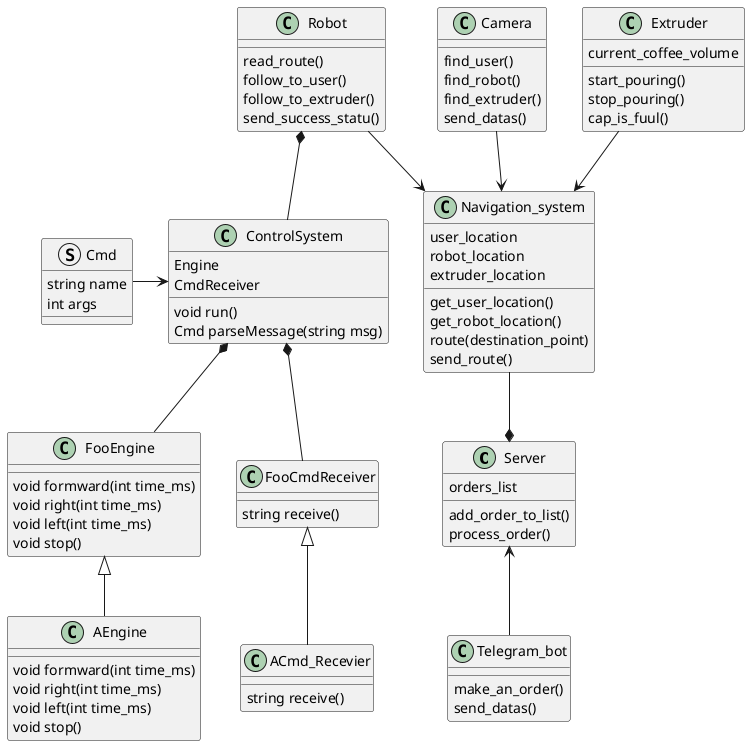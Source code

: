 @startuml Class_diagram

class Server{
  orders_list
  add_order_to_list()
  process_order()
}

class Camera{
  find_user()
  find_robot()
  find_extruder()
  send_datas()
} 

class Telegram_bot{
  make_an_order()
  send_datas()
}

class Navigation_system{
  user_location
  robot_location
  extruder_location
  get_user_location()
  get_robot_location()
  route(destination_point)
  send_route()
}

class Robot{
  read_route()
  follow_to_user()
  follow_to_extruder()
  send_success_statu()
}



class Extruder{
  сurrent_coffee_volume
  start_pouring()
  stop_pouring()
  cap_is_fuul()
}

' class Motor{
'   start()
'   move_forward(distance)
'   turn_right(degree)
'   turn_left(degree)
'   move_back(distance)
'   stop()
' }

class ControlSystem{
  Engine
  CmdReceiver
  void run()
  Cmd parseMessage(string msg)
}

class AEngine{
  void formward(int time_ms)
  void right(int time_ms)
  void left(int time_ms)
  void stop()
}

class ACmd_Recevier{
  string receive()
}

class FooEngine{
  ' Будет выводить на экран имя метода и задерживать поток на time_ms
  void formward(int time_ms)
  void right(int time_ms)
  void left(int time_ms)
  void stop()
}

class FooCmdReceiver{
  'при вызове метода, receive будет получать пользователя команду с экрана и возвращать ее в виде строки
  string receive()
}

struct Cmd{
  string name
  int args
}

Server <-- Telegram_bot
Camera --> Navigation_system
Robot --> Navigation_system
Extruder --> Navigation_system
Navigation_system --* Server

FooEngine <|-- AEngine
FooCmdReceiver <|--  ACmd_Recevier
ControlSystem *-- FooCmdReceiver
ControlSystem *-- FooEngine
Cmd -> ControlSystem 
Robot *-- ControlSystem

@enduml